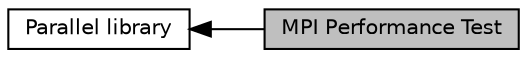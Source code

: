 digraph "MPI Performance Test"
{
  edge [fontname="Helvetica",fontsize="10",labelfontname="Helvetica",labelfontsize="10"];
  node [fontname="Helvetica",fontsize="10",shape=record];
  rankdir=LR;
  Node1 [label="Parallel library",height=0.2,width=0.4,color="black", fillcolor="white", style="filled",URL="$group__ParallelLibrary.html"];
  Node0 [label="MPI Performance Test",height=0.2,width=0.4,color="black", fillcolor="grey75", style="filled", fontcolor="black"];
  Node1->Node0 [shape=plaintext, dir="back", style="solid"];
}
